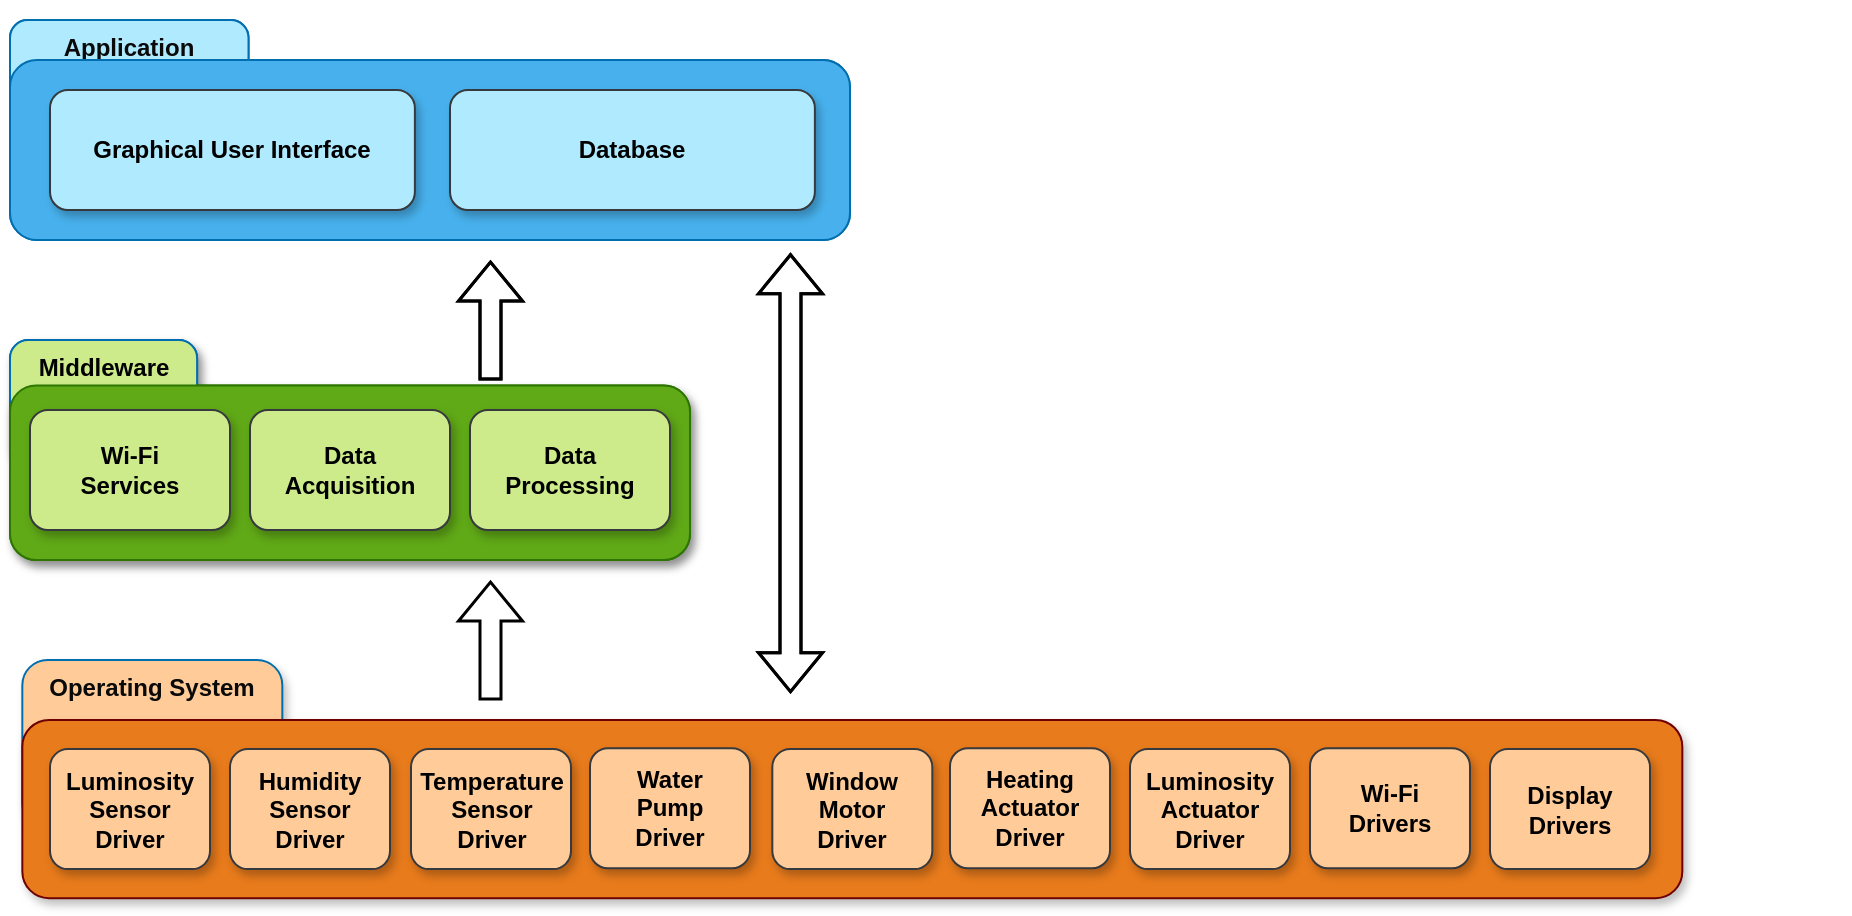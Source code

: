 <mxfile version="15.7.0" type="device"><diagram id="OHsSRLIoy3yNzPp5aIiv" name="Page-1"><mxGraphModel dx="154" dy="452" grid="1" gridSize="10" guides="1" tooltips="1" connect="1" arrows="1" fold="1" page="1" pageScale="1" pageWidth="827" pageHeight="1169" math="0" shadow="0"><root><mxCell id="0"/><mxCell id="1" parent="0"/><mxCell id="l63pXOchspgWj4R2QPYb-8" value="" style="group;fontColor=default;" parent="1" vertex="1" connectable="0"><mxGeometry x="1000" y="320" width="530" height="120" as="geometry"/></mxCell><mxCell id="l63pXOchspgWj4R2QPYb-5" value="&lt;font color=&quot;#0a0a0a&quot;&gt;Application&lt;/font&gt;" style="rounded=1;whiteSpace=wrap;html=1;fillColor=#B0EAFF;strokeColor=#006EAF;fontColor=#ffffff;horizontal=1;labelPosition=center;verticalLabelPosition=middle;align=center;verticalAlign=top;rotation=0;fontStyle=1" parent="l63pXOchspgWj4R2QPYb-8" vertex="1"><mxGeometry y="10" width="119.25" height="59" as="geometry"/></mxCell><mxCell id="l63pXOchspgWj4R2QPYb-1" value="" style="rounded=1;whiteSpace=wrap;html=1;fillColor=#48B1ED;strokeColor=#006EAF;fontColor=#ffffff;" parent="l63pXOchspgWj4R2QPYb-8" vertex="1"><mxGeometry y="30" width="420" height="90" as="geometry"/></mxCell><mxCell id="l63pXOchspgWj4R2QPYb-24" value="Graphical User Interface" style="rounded=1;whiteSpace=wrap;html=1;align=center;verticalAlign=middle;fillColor=#B0EAFF;strokeColor=#36393d;fontColor=default;shadow=1;fontStyle=1" parent="l63pXOchspgWj4R2QPYb-8" vertex="1"><mxGeometry x="20" y="45" width="182.44" height="60" as="geometry"/></mxCell><mxCell id="aaLtJ24MBTDaadq4VhR3-1" value="Database" style="rounded=1;whiteSpace=wrap;html=1;align=center;verticalAlign=middle;fillColor=#B0EAFF;strokeColor=#36393d;fontColor=default;shadow=1;fontStyle=1" parent="l63pXOchspgWj4R2QPYb-8" vertex="1"><mxGeometry x="220" y="45" width="182.44" height="60" as="geometry"/></mxCell><mxCell id="l63pXOchspgWj4R2QPYb-10" value="" style="group;fontColor=default;" parent="1" vertex="1" connectable="0"><mxGeometry x="1010" y="480" width="395" height="120" as="geometry"/></mxCell><mxCell id="l63pXOchspgWj4R2QPYb-9" value="&lt;font&gt;Middleware&lt;/font&gt;" style="rounded=1;whiteSpace=wrap;html=1;fillColor=#CDEB8B;strokeColor=#006EAF;fontColor=default;horizontal=1;labelPosition=center;verticalLabelPosition=middle;align=center;verticalAlign=top;rotation=0;fontStyle=1;shadow=1;" parent="l63pXOchspgWj4R2QPYb-10" vertex="1"><mxGeometry x="-10" y="10" width="93.55" height="60.91" as="geometry"/></mxCell><mxCell id="l63pXOchspgWj4R2QPYb-4" value="" style="rounded=1;whiteSpace=wrap;html=1;fillColor=#60A917;strokeColor=#2D7600;fontColor=default;shadow=1;" parent="l63pXOchspgWj4R2QPYb-10" vertex="1"><mxGeometry x="-10" y="32.73" width="340" height="87.27" as="geometry"/></mxCell><mxCell id="l63pXOchspgWj4R2QPYb-18" value="Data&lt;br&gt;Acquisition" style="rounded=1;whiteSpace=wrap;html=1;align=center;verticalAlign=middle;fillColor=#CDEB8B;strokeColor=#36393d;fontColor=default;shadow=1;fontStyle=1" parent="l63pXOchspgWj4R2QPYb-10" vertex="1"><mxGeometry x="1.78" y="46.36" width="70" height="60" as="geometry"/></mxCell><mxCell id="l63pXOchspgWj4R2QPYb-22" value="Data&lt;br&gt;Processing" style="rounded=1;whiteSpace=wrap;html=1;align=center;verticalAlign=middle;fillColor=#CDEB8B;strokeColor=#36393d;fontColor=default;shadow=1;fontStyle=1" parent="l63pXOchspgWj4R2QPYb-10" vertex="1"><mxGeometry x="80" y="46.36" width="70" height="60" as="geometry"/></mxCell><mxCell id="l63pXOchspgWj4R2QPYb-38" value="Wi-Fi&lt;br&gt;Services" style="rounded=1;whiteSpace=wrap;html=1;align=center;verticalAlign=middle;fillColor=#CDEB8B;strokeColor=#36393d;fontColor=default;shadow=1;fontStyle=1" parent="l63pXOchspgWj4R2QPYb-10" vertex="1"><mxGeometry x="160" y="46.36" width="70" height="60" as="geometry"/></mxCell><mxCell id="l63pXOchspgWj4R2QPYb-37" value="Database" style="rounded=1;whiteSpace=wrap;html=1;align=center;verticalAlign=middle;fillColor=#CDEB8B;strokeColor=#36393d;fontColor=default;shadow=1;fontStyle=1" parent="l63pXOchspgWj4R2QPYb-10" vertex="1"><mxGeometry x="240" y="46.36" width="70" height="60" as="geometry"/></mxCell><mxCell id="l63pXOchspgWj4R2QPYb-43" value="" style="shape=flexArrow;endArrow=classic;startArrow=classic;html=1;rounded=0;labelBackgroundColor=default;fontColor=default;strokeColor=default;strokeWidth=1.5;" parent="l63pXOchspgWj4R2QPYb-10" edge="1"><mxGeometry width="100" height="100" relative="1" as="geometry"><mxPoint x="380" y="186.36" as="sourcePoint"/><mxPoint x="380" y="-33.64" as="targetPoint"/></mxGeometry></mxCell><mxCell id="aaLtJ24MBTDaadq4VhR3-7" value="" style="group;fontColor=default;" parent="l63pXOchspgWj4R2QPYb-10" vertex="1" connectable="0"><mxGeometry width="395" height="120" as="geometry"/></mxCell><mxCell id="aaLtJ24MBTDaadq4VhR3-8" value="&lt;font&gt;Middleware&lt;/font&gt;" style="rounded=1;whiteSpace=wrap;html=1;fillColor=#CDEB8B;strokeColor=#006EAF;fontColor=default;horizontal=1;labelPosition=center;verticalLabelPosition=middle;align=center;verticalAlign=top;rotation=0;fontStyle=1;shadow=1;" parent="aaLtJ24MBTDaadq4VhR3-7" vertex="1"><mxGeometry x="-10" y="10" width="93.55" height="60.91" as="geometry"/></mxCell><mxCell id="aaLtJ24MBTDaadq4VhR3-9" value="" style="rounded=1;whiteSpace=wrap;html=1;fillColor=#60A917;strokeColor=#2D7600;fontColor=default;shadow=1;" parent="aaLtJ24MBTDaadq4VhR3-7" vertex="1"><mxGeometry x="-10" y="32.73" width="340" height="87.27" as="geometry"/></mxCell><mxCell id="aaLtJ24MBTDaadq4VhR3-10" value="Data&lt;br&gt;Acquisition" style="rounded=1;whiteSpace=wrap;html=1;align=center;verticalAlign=middle;fillColor=#CDEB8B;strokeColor=#36393d;fontColor=default;shadow=1;fontStyle=1" parent="aaLtJ24MBTDaadq4VhR3-7" vertex="1"><mxGeometry x="110" y="45" width="100" height="60" as="geometry"/></mxCell><mxCell id="aaLtJ24MBTDaadq4VhR3-11" value="Data&lt;br&gt;Processing" style="rounded=1;whiteSpace=wrap;html=1;align=center;verticalAlign=middle;fillColor=#CDEB8B;strokeColor=#36393d;fontColor=default;shadow=1;fontStyle=1" parent="aaLtJ24MBTDaadq4VhR3-7" vertex="1"><mxGeometry x="220" y="45" width="100" height="60" as="geometry"/></mxCell><mxCell id="aaLtJ24MBTDaadq4VhR3-12" value="Wi-Fi&lt;br&gt;Services" style="rounded=1;whiteSpace=wrap;html=1;align=center;verticalAlign=middle;fillColor=#CDEB8B;strokeColor=#36393d;fontColor=default;shadow=1;fontStyle=1" parent="aaLtJ24MBTDaadq4VhR3-7" vertex="1"><mxGeometry y="45" width="100" height="60" as="geometry"/></mxCell><mxCell id="aaLtJ24MBTDaadq4VhR3-14" value="" style="shape=flexArrow;endArrow=classic;startArrow=classic;html=1;rounded=0;labelBackgroundColor=default;fontColor=default;strokeColor=default;strokeWidth=1.5;" parent="aaLtJ24MBTDaadq4VhR3-7" edge="1"><mxGeometry width="100" height="100" relative="1" as="geometry"><mxPoint x="380" y="186.36" as="sourcePoint"/><mxPoint x="380" y="-33.64" as="targetPoint"/></mxGeometry></mxCell><mxCell id="l63pXOchspgWj4R2QPYb-12" value="" style="group;fontColor=default;shadow=0;rounded=1;" parent="1" vertex="1" connectable="0"><mxGeometry x="1090" y="630" width="830" height="139.11" as="geometry"/></mxCell><mxCell id="l63pXOchspgWj4R2QPYb-13" value="" style="group;fontColor=default;" parent="l63pXOchspgWj4R2QPYb-12" vertex="1" connectable="0"><mxGeometry x="-83.838" y="-10" width="900" height="149.11" as="geometry"/></mxCell><mxCell id="l63pXOchspgWj4R2QPYb-45" value="" style="group;fontColor=default;" parent="l63pXOchspgWj4R2QPYb-13" vertex="1" connectable="0"><mxGeometry y="20" width="900" height="129.11" as="geometry"/></mxCell><mxCell id="l63pXOchspgWj4R2QPYb-11" value="&lt;font color=&quot;#0a0a0a&quot;&gt;Operating System&lt;/font&gt;" style="rounded=1;whiteSpace=wrap;html=1;fillColor=#FFCC99;strokeColor=#006EAF;fontColor=#ffffff;horizontal=1;labelPosition=center;verticalLabelPosition=middle;align=center;verticalAlign=top;rotation=0;fontStyle=1;shadow=1;" parent="l63pXOchspgWj4R2QPYb-45" vertex="1"><mxGeometry y="10" width="130" height="84.05" as="geometry"/></mxCell><mxCell id="l63pXOchspgWj4R2QPYb-2" value="" style="rounded=1;whiteSpace=wrap;html=1;fillColor=#E87B1C;strokeColor=#6F0000;fontColor=#ffffff;shadow=1;" parent="l63pXOchspgWj4R2QPYb-45" vertex="1"><mxGeometry y="40" width="830" height="89.11" as="geometry"/></mxCell><mxCell id="l63pXOchspgWj4R2QPYb-14" value="Luminosity&lt;br&gt;Sensor&lt;br&gt;Driver" style="rounded=1;whiteSpace=wrap;html=1;align=center;verticalAlign=middle;fillColor=#FFCC99;strokeColor=#36393d;fontColor=default;shadow=1;fontStyle=1" parent="l63pXOchspgWj4R2QPYb-45" vertex="1"><mxGeometry x="13.838" y="54.56" width="80" height="60" as="geometry"/></mxCell><mxCell id="l63pXOchspgWj4R2QPYb-16" value="Humidity Sensor Driver" style="rounded=1;whiteSpace=wrap;html=1;align=center;verticalAlign=middle;fillColor=#FFCC99;strokeColor=#36393d;fontColor=default;shadow=1;fontStyle=1" parent="l63pXOchspgWj4R2QPYb-45" vertex="1"><mxGeometry x="103.838" y="54.56" width="80" height="60" as="geometry"/></mxCell><mxCell id="l63pXOchspgWj4R2QPYb-17" value="Temperature Sensor Driver" style="rounded=1;whiteSpace=wrap;html=1;align=center;verticalAlign=middle;fillColor=#FFCC99;strokeColor=#36393d;fontColor=default;shadow=1;fontStyle=1" parent="l63pXOchspgWj4R2QPYb-45" vertex="1"><mxGeometry x="194.338" y="54.56" width="80" height="60" as="geometry"/></mxCell><mxCell id="l63pXOchspgWj4R2QPYb-25" value="Water&lt;br&gt;Pump&lt;br&gt;Driver" style="rounded=1;whiteSpace=wrap;html=1;align=center;verticalAlign=middle;fillColor=#FFCC99;strokeColor=#36393d;fontColor=default;shadow=1;fontStyle=1" parent="l63pXOchspgWj4R2QPYb-45" vertex="1"><mxGeometry x="283.838" y="54.11" width="80" height="60" as="geometry"/></mxCell><mxCell id="l63pXOchspgWj4R2QPYb-26" value="Window&lt;br&gt;Motor&lt;br&gt;Driver" style="rounded=1;whiteSpace=wrap;html=1;align=center;verticalAlign=middle;fillColor=#FFCC99;strokeColor=#36393d;fontColor=default;shadow=1;fontStyle=1" parent="l63pXOchspgWj4R2QPYb-45" vertex="1"><mxGeometry x="374.998" y="54.56" width="80" height="60" as="geometry"/></mxCell><mxCell id="l63pXOchspgWj4R2QPYb-35" value="Heating&lt;br&gt;Actuator Driver" style="rounded=1;whiteSpace=wrap;html=1;align=center;verticalAlign=middle;fillColor=#FFCC99;strokeColor=#36393d;fontColor=default;shadow=1;fontStyle=1" parent="l63pXOchspgWj4R2QPYb-45" vertex="1"><mxGeometry x="463.838" y="54.11" width="80" height="60" as="geometry"/></mxCell><mxCell id="l63pXOchspgWj4R2QPYb-36" value="Luminosity&lt;br&gt;Actuator&lt;br&gt;Driver" style="rounded=1;whiteSpace=wrap;html=1;align=center;verticalAlign=middle;fillColor=#FFCC99;strokeColor=#36393d;fontColor=default;shadow=1;fontStyle=1" parent="l63pXOchspgWj4R2QPYb-45" vertex="1"><mxGeometry x="553.838" y="54.56" width="80" height="60" as="geometry"/></mxCell><mxCell id="l63pXOchspgWj4R2QPYb-39" value="Wi-Fi&lt;br&gt;Drivers" style="rounded=1;whiteSpace=wrap;html=1;align=center;verticalAlign=middle;fillColor=#FFCC99;strokeColor=#36393d;fontColor=default;shadow=1;fontStyle=1" parent="l63pXOchspgWj4R2QPYb-45" vertex="1"><mxGeometry x="643.838" y="54.11" width="80" height="60" as="geometry"/></mxCell><mxCell id="xNbqc-KjHM_GfNnrUDxW-16" value="Display&lt;br&gt;Drivers" style="rounded=1;whiteSpace=wrap;html=1;align=center;verticalAlign=middle;fillColor=#FFCC99;strokeColor=#36393d;fontColor=default;shadow=1;fontStyle=1" vertex="1" parent="l63pXOchspgWj4R2QPYb-45"><mxGeometry x="733.838" y="54.56" width="80" height="60" as="geometry"/></mxCell><mxCell id="l63pXOchspgWj4R2QPYb-47" value="" style="shape=flexArrow;endArrow=classic;startArrow=none;html=1;rounded=0;labelBackgroundColor=default;fontColor=default;strokeColor=default;strokeWidth=1.5;startFill=0;" parent="l63pXOchspgWj4R2QPYb-13" edge="1"><mxGeometry width="100" height="100" relative="1" as="geometry"><mxPoint x="233.838" y="50" as="sourcePoint"/><mxPoint x="233.838" y="-10" as="targetPoint"/></mxGeometry></mxCell><mxCell id="l63pXOchspgWj4R2QPYb-44" value="" style="shape=flexArrow;endArrow=classic;startArrow=none;html=1;rounded=0;labelBackgroundColor=default;fontColor=default;strokeColor=default;strokeWidth=1.5;startFill=0;" parent="1" edge="1"><mxGeometry width="100" height="100" relative="1" as="geometry"><mxPoint x="1240" y="510" as="sourcePoint"/><mxPoint x="1240" y="450" as="targetPoint"/></mxGeometry></mxCell><mxCell id="aaLtJ24MBTDaadq4VhR3-2" value="" style="group;fontColor=default;" parent="1" vertex="1" connectable="0"><mxGeometry x="1000" y="320" width="530" height="120" as="geometry"/></mxCell><mxCell id="aaLtJ24MBTDaadq4VhR3-3" value="&lt;font color=&quot;#0a0a0a&quot;&gt;Application&lt;/font&gt;" style="rounded=1;whiteSpace=wrap;html=1;fillColor=#B0EAFF;strokeColor=#006EAF;fontColor=#ffffff;horizontal=1;labelPosition=center;verticalLabelPosition=middle;align=center;verticalAlign=top;rotation=0;fontStyle=1" parent="aaLtJ24MBTDaadq4VhR3-2" vertex="1"><mxGeometry y="10" width="119.25" height="59" as="geometry"/></mxCell><mxCell id="aaLtJ24MBTDaadq4VhR3-4" value="" style="rounded=1;whiteSpace=wrap;html=1;fillColor=#48B1ED;strokeColor=#006EAF;fontColor=#ffffff;" parent="aaLtJ24MBTDaadq4VhR3-2" vertex="1"><mxGeometry y="30" width="420" height="90" as="geometry"/></mxCell><mxCell id="aaLtJ24MBTDaadq4VhR3-5" value="Graphical User Interface" style="rounded=1;whiteSpace=wrap;html=1;align=center;verticalAlign=middle;fillColor=#B0EAFF;strokeColor=#36393d;fontColor=default;shadow=1;fontStyle=1" parent="aaLtJ24MBTDaadq4VhR3-2" vertex="1"><mxGeometry x="20" y="45" width="182.44" height="60" as="geometry"/></mxCell><mxCell id="aaLtJ24MBTDaadq4VhR3-6" value="Database" style="rounded=1;whiteSpace=wrap;html=1;align=center;verticalAlign=middle;fillColor=#B0EAFF;strokeColor=#36393d;fontColor=default;shadow=1;fontStyle=1" parent="aaLtJ24MBTDaadq4VhR3-2" vertex="1"><mxGeometry x="220" y="45" width="182.44" height="60" as="geometry"/></mxCell><mxCell id="aaLtJ24MBTDaadq4VhR3-29" value="" style="shape=flexArrow;endArrow=classic;startArrow=none;html=1;rounded=0;labelBackgroundColor=default;fontColor=default;strokeColor=default;strokeWidth=1.5;startFill=0;" parent="1" edge="1"><mxGeometry width="100" height="100" relative="1" as="geometry"><mxPoint x="1240" y="510" as="sourcePoint"/><mxPoint x="1240" y="450" as="targetPoint"/></mxGeometry></mxCell></root></mxGraphModel></diagram></mxfile>